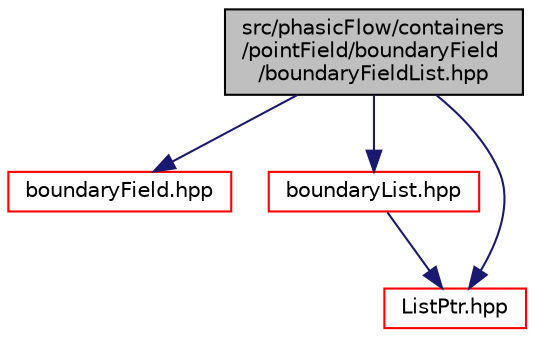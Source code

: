 digraph "src/phasicFlow/containers/pointField/boundaryField/boundaryFieldList.hpp"
{
 // LATEX_PDF_SIZE
  edge [fontname="Helvetica",fontsize="10",labelfontname="Helvetica",labelfontsize="10"];
  node [fontname="Helvetica",fontsize="10",shape=record];
  Node1 [label="src/phasicFlow/containers\l/pointField/boundaryField\l/boundaryFieldList.hpp",height=0.2,width=0.4,color="black", fillcolor="grey75", style="filled", fontcolor="black",tooltip=" "];
  Node1 -> Node2 [color="midnightblue",fontsize="10",style="solid",fontname="Helvetica"];
  Node2 [label="boundaryField.hpp",height=0.2,width=0.4,color="red", fillcolor="white", style="filled",URL="$boundaryField_8hpp.html",tooltip=" "];
  Node1 -> Node127 [color="midnightblue",fontsize="10",style="solid",fontname="Helvetica"];
  Node127 [label="boundaryList.hpp",height=0.2,width=0.4,color="red", fillcolor="white", style="filled",URL="$boundaryList_8hpp.html",tooltip=" "];
  Node127 -> Node128 [color="midnightblue",fontsize="10",style="solid",fontname="Helvetica"];
  Node128 [label="ListPtr.hpp",height=0.2,width=0.4,color="red", fillcolor="white", style="filled",URL="$ListPtr_8hpp.html",tooltip=" "];
  Node1 -> Node128 [color="midnightblue",fontsize="10",style="solid",fontname="Helvetica"];
}
